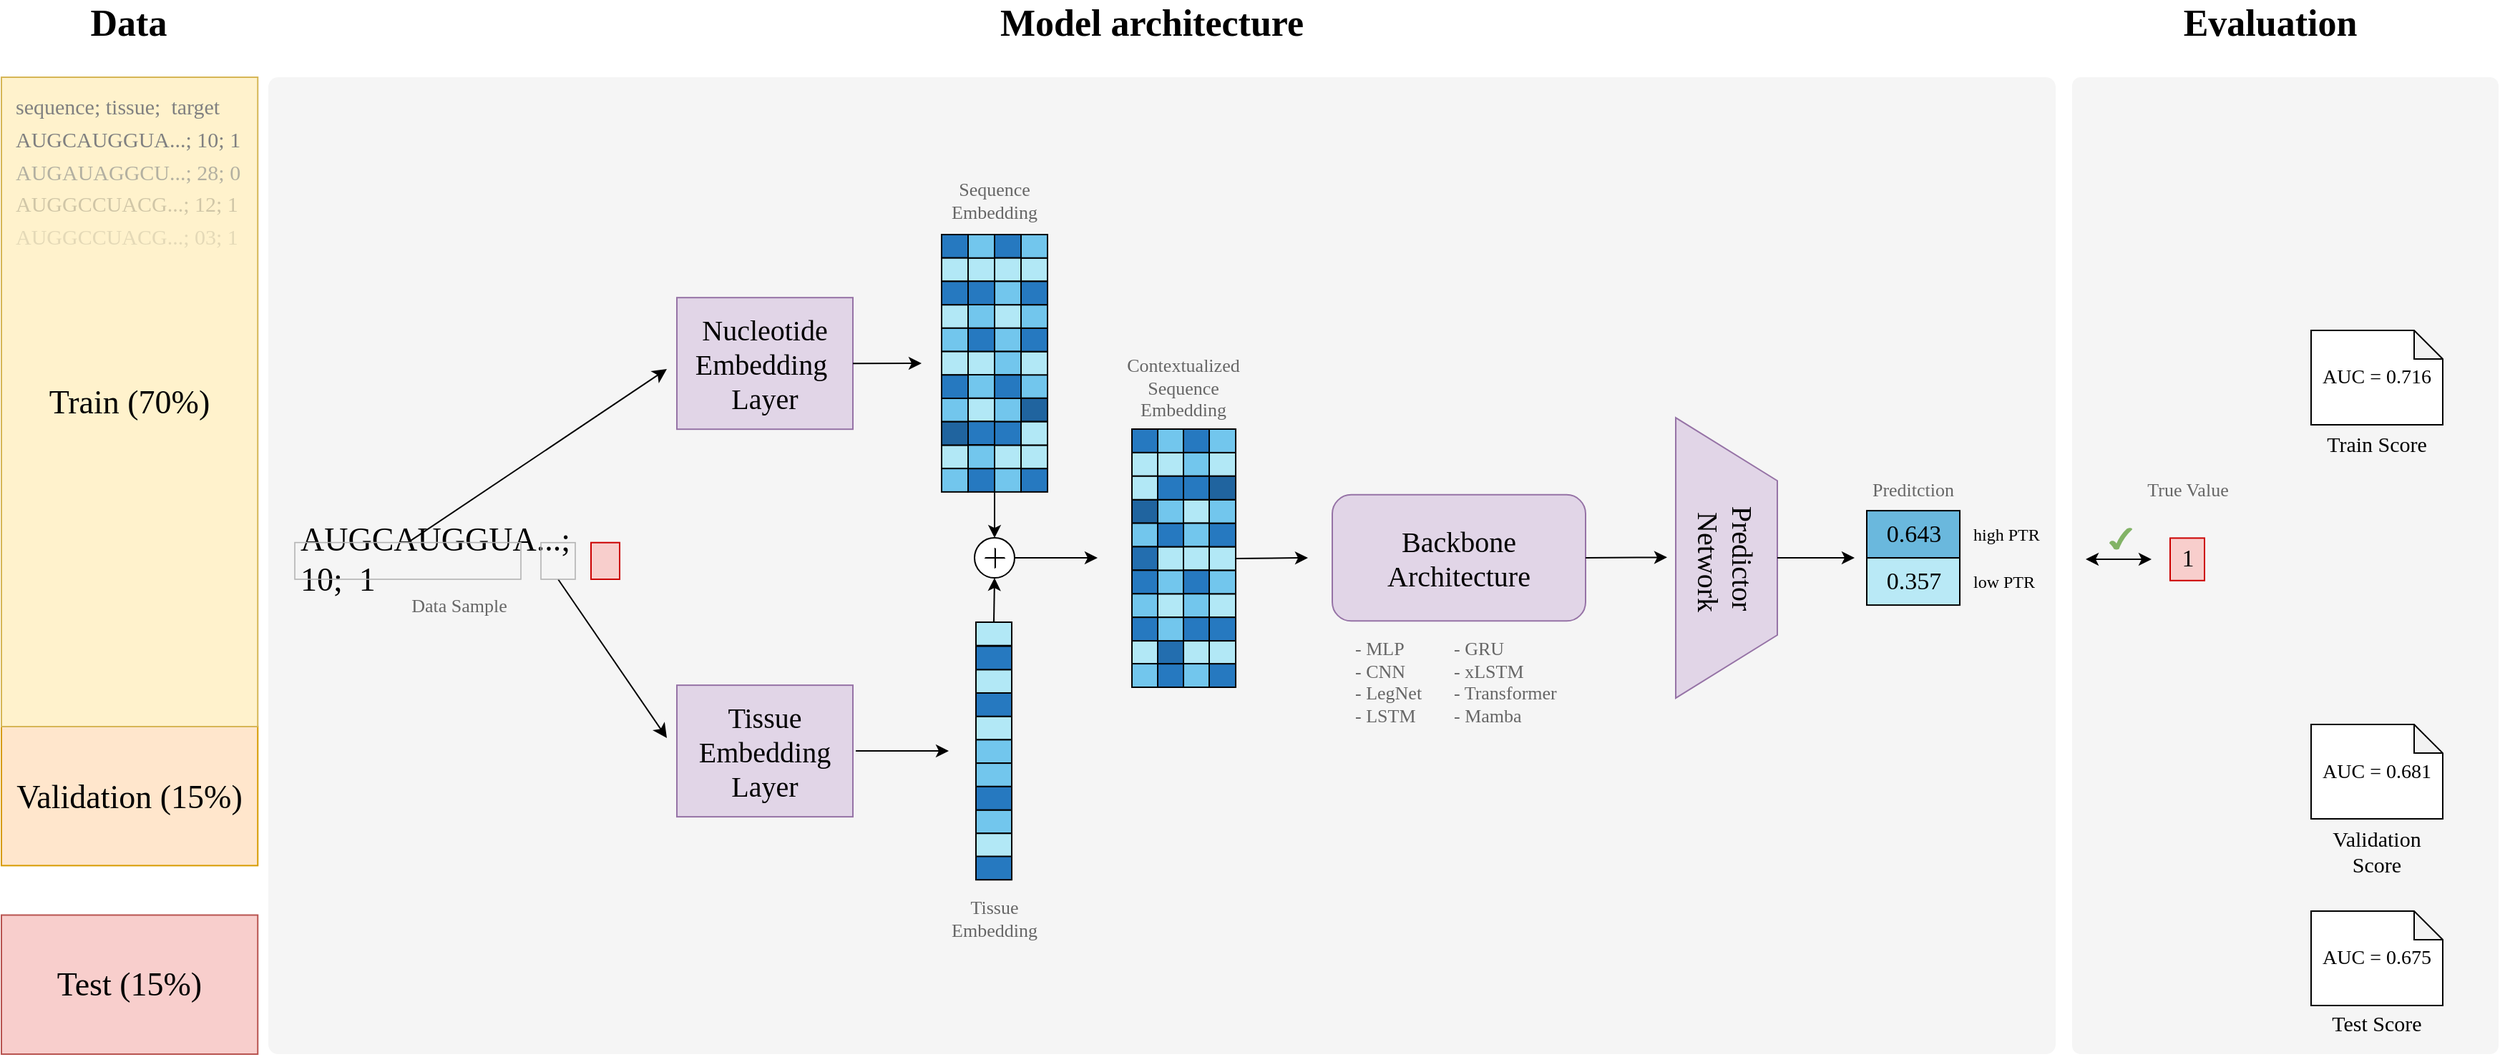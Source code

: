 <mxfile version="26.2.2">
  <diagram name="Page-1" id="jc_JW6g522YRJNJkjJi_">
    <mxGraphModel dx="2068" dy="1361" grid="0" gridSize="10" guides="1" tooltips="1" connect="1" arrows="1" fold="1" page="1" pageScale="1" pageWidth="1772" pageHeight="787" math="1" shadow="0">
      <root>
        <mxCell id="0" />
        <mxCell id="1" parent="0" />
        <mxCell id="cZR6j4-S7HKPwOnLhZg2-168" value="" style="rounded=1;whiteSpace=wrap;html=1;arcSize=2;fillColor=#f5f5f5;fontColor=#333333;strokeColor=none;" vertex="1" parent="1">
          <mxGeometry x="1466" y="91" width="298" height="683" as="geometry" />
        </mxCell>
        <mxCell id="cZR6j4-S7HKPwOnLhZg2-167" value="" style="rounded=1;whiteSpace=wrap;html=1;arcSize=1;fillColor=#f5f5f5;fontColor=#333333;strokeColor=none;" vertex="1" parent="1">
          <mxGeometry x="205.5" y="91" width="1249" height="683" as="geometry" />
        </mxCell>
        <mxCell id="cZR6j4-S7HKPwOnLhZg2-71" value="" style="rounded=0;whiteSpace=wrap;html=1;fillColor=#f8cecc;strokeColor=#CC0000;strokeWidth=1;" vertex="1" parent="1">
          <mxGeometry x="431" y="416.36" width="20" height="25.64" as="geometry" />
        </mxCell>
        <mxCell id="cZR6j4-S7HKPwOnLhZg2-27" value="&lt;font&gt;AUGCAUGGUA...;&amp;nbsp; 10;&amp;nbsp; 1&lt;/font&gt;" style="text;html=1;align=left;verticalAlign=middle;whiteSpace=wrap;rounded=0;fontSize=23;fontColor=#000000;fontFamily=Source Sans Pro;" vertex="1" parent="1">
          <mxGeometry x="226" y="413.06" width="225" height="30" as="geometry" />
        </mxCell>
        <mxCell id="h03nUzt6KyVFCFQYHyld-10" value="Validation (15%)" style="rounded=0;whiteSpace=wrap;html=1;fontSize=23;fillColor=#ffe6cc;strokeColor=#d79b00;fontFamily=Source Sans Pro;" parent="1" vertex="1">
          <mxGeometry x="19" y="544.94" width="179.13" height="97.244" as="geometry" />
        </mxCell>
        <mxCell id="h03nUzt6KyVFCFQYHyld-13" value="&lt;span&gt;Train (70%)&lt;/span&gt;" style="rounded=0;whiteSpace=wrap;html=1;fillColor=#fff2cc;strokeColor=#d6b656;fontFamily=Source Sans Pro;fontSize=23;" parent="1" vertex="1">
          <mxGeometry x="19" y="91" width="179.13" height="454" as="geometry" />
        </mxCell>
        <mxCell id="h03nUzt6KyVFCFQYHyld-14" value="Test (15%)" style="rounded=0;whiteSpace=wrap;html=1;fontSize=23;fillColor=#f8cecc;strokeColor=#b85450;fontFamily=Source Sans Pro;" parent="1" vertex="1">
          <mxGeometry x="19" y="676.758" width="179.13" height="97.244" as="geometry" />
        </mxCell>
        <mxCell id="h03nUzt6KyVFCFQYHyld-15" value="&lt;font&gt;Backbone &lt;br&gt;Architecture&lt;/font&gt;" style="rounded=1;whiteSpace=wrap;html=1;fontFamily=Source Sans Pro;fontSize=20;fillColor=#e1d5e7;strokeColor=#9673a6;fontStyle=0" parent="1" vertex="1">
          <mxGeometry x="949" y="382.92" width="177" height="88.26" as="geometry" />
        </mxCell>
        <mxCell id="h03nUzt6KyVFCFQYHyld-27" value="AUGGCCUACG...; 12; 1" style="text;html=1;align=left;verticalAlign=middle;whiteSpace=wrap;rounded=0;fontFamily=Source Sans Pro;fontSize=15;fontColor=#D0C6A7;" parent="1" vertex="1">
          <mxGeometry x="27.07" y="164" width="163" height="30" as="geometry" />
        </mxCell>
        <mxCell id="h03nUzt6KyVFCFQYHyld-28" value="&lt;font&gt;AUGCAUGGUA...; 10; 1&lt;/font&gt;" style="text;html=1;align=left;verticalAlign=middle;whiteSpace=wrap;rounded=0;fontSize=15;fontColor=#808080;fontFamily=Source Sans Pro;" parent="1" vertex="1">
          <mxGeometry x="27.07" y="119" width="163" height="30" as="geometry" />
        </mxCell>
        <mxCell id="h03nUzt6KyVFCFQYHyld-29" value="&lt;font&gt;&lt;span style=&quot;font-size: 15px;&quot;&gt;AUGAUAGGCU...; 28; 0&lt;/span&gt;&lt;/font&gt;" style="text;html=1;align=left;verticalAlign=middle;whiteSpace=wrap;rounded=0;fontSize=15;fontColor=#B3B0A1;fontFamily=Source Sans Pro;" parent="1" vertex="1">
          <mxGeometry x="27.07" y="142" width="163" height="30" as="geometry" />
        </mxCell>
        <mxCell id="h03nUzt6KyVFCFQYHyld-31" value="Data" style="text;html=1;align=center;verticalAlign=middle;whiteSpace=wrap;rounded=0;fontFamily=Source Sans Pro;fontSize=26;fontStyle=1" parent="1" vertex="1">
          <mxGeometry x="29.35" y="38" width="158.43" height="30" as="geometry" />
        </mxCell>
        <mxCell id="h03nUzt6KyVFCFQYHyld-32" value="&lt;font&gt;- MLP&lt;/font&gt;&lt;div&gt;&lt;font&gt;- CNN&lt;/font&gt;&lt;/div&gt;&lt;div&gt;&lt;font&gt;- LegNet&lt;/font&gt;&lt;/div&gt;&lt;div&gt;&lt;font&gt;- LSTM&lt;/font&gt;&lt;/div&gt;" style="text;html=1;align=left;verticalAlign=top;whiteSpace=wrap;rounded=0;fontSize=13;fontFamily=Source Sans Pro;fontColor=#666666;labelBackgroundColor=none;" parent="1" vertex="1">
          <mxGeometry x="962.5" y="476" width="63" height="69.94" as="geometry" />
        </mxCell>
        <mxCell id="h03nUzt6KyVFCFQYHyld-54" value="&lt;font&gt;Nucleotide Embedding&amp;nbsp;&lt;/font&gt;&lt;div&gt;&lt;font&gt;Layer&lt;/font&gt;&lt;/div&gt;" style="rounded=0;whiteSpace=wrap;html=1;fontFamily=Source Sans Pro;fontSize=20;fillColor=#e1d5e7;strokeColor=#9673a6;" parent="1" vertex="1">
          <mxGeometry x="491" y="245.09" width="123" height="92" as="geometry" />
        </mxCell>
        <mxCell id="h03nUzt6KyVFCFQYHyld-55" value="&lt;font&gt;Tissue Embedding&lt;/font&gt;&lt;div&gt;&lt;font&gt;Layer&lt;/font&gt;&lt;/div&gt;" style="rounded=0;whiteSpace=wrap;html=1;fontFamily=Source Sans Pro;fontSize=20;fillColor=#e1d5e7;strokeColor=#9673a6;" parent="1" vertex="1">
          <mxGeometry x="491" y="516.06" width="123" height="92" as="geometry" />
        </mxCell>
        <mxCell id="h03nUzt6KyVFCFQYHyld-74" value="" style="group" parent="1" vertex="1" connectable="0">
          <mxGeometry x="700" y="471.997" width="25" height="180.117" as="geometry" />
        </mxCell>
        <mxCell id="h03nUzt6KyVFCFQYHyld-20" value="" style="rounded=0;whiteSpace=wrap;html=1;fillColor=#72C6ED;" parent="h03nUzt6KyVFCFQYHyld-74" vertex="1">
          <mxGeometry y="131.294" width="25.0" height="16.357" as="geometry" />
        </mxCell>
        <mxCell id="h03nUzt6KyVFCFQYHyld-21" value="" style="rounded=0;whiteSpace=wrap;html=1;fillColor=#B2E8F6;" parent="h03nUzt6KyVFCFQYHyld-74" vertex="1">
          <mxGeometry y="147.651" width="25.0" height="16.357" as="geometry" />
        </mxCell>
        <mxCell id="h03nUzt6KyVFCFQYHyld-37" value="" style="rounded=0;whiteSpace=wrap;html=1;fillColor=#B2E8F6;" parent="h03nUzt6KyVFCFQYHyld-74" vertex="1">
          <mxGeometry y="65.854" width="25.0" height="16.357" as="geometry" />
        </mxCell>
        <mxCell id="h03nUzt6KyVFCFQYHyld-38" value="" style="rounded=0;whiteSpace=wrap;html=1;fillColor=#72C6ED;" parent="h03nUzt6KyVFCFQYHyld-74" vertex="1">
          <mxGeometry y="82.211" width="25.0" height="16.357" as="geometry" />
        </mxCell>
        <mxCell id="h03nUzt6KyVFCFQYHyld-39" value="" style="rounded=0;whiteSpace=wrap;html=1;fillColor=#B2E8F6;" parent="h03nUzt6KyVFCFQYHyld-74" vertex="1">
          <mxGeometry y="33.139" width="25.0" height="16.357" as="geometry" />
        </mxCell>
        <mxCell id="h03nUzt6KyVFCFQYHyld-40" value="" style="rounded=0;whiteSpace=wrap;html=1;fillColor=#2679C0;" parent="h03nUzt6KyVFCFQYHyld-74" vertex="1">
          <mxGeometry y="49.496" width="25.0" height="16.357" as="geometry" />
        </mxCell>
        <mxCell id="h03nUzt6KyVFCFQYHyld-41" value="" style="rounded=0;whiteSpace=wrap;html=1;fillColor=#72C6ED;" parent="h03nUzt6KyVFCFQYHyld-74" vertex="1">
          <mxGeometry y="98.573" width="25.0" height="16.357" as="geometry" />
        </mxCell>
        <mxCell id="h03nUzt6KyVFCFQYHyld-42" value="" style="rounded=0;whiteSpace=wrap;html=1;fillColor=#2679C0;" parent="h03nUzt6KyVFCFQYHyld-74" vertex="1">
          <mxGeometry y="163.76" width="25.0" height="16.357" as="geometry" />
        </mxCell>
        <mxCell id="h03nUzt6KyVFCFQYHyld-46" value="" style="rounded=0;whiteSpace=wrap;html=1;fillColor=#2679C0;" parent="h03nUzt6KyVFCFQYHyld-74" vertex="1">
          <mxGeometry y="114.933" width="25.0" height="16.357" as="geometry" />
        </mxCell>
        <mxCell id="h03nUzt6KyVFCFQYHyld-47" value="" style="rounded=0;whiteSpace=wrap;html=1;fillColor=#B2E8F6;" parent="h03nUzt6KyVFCFQYHyld-74" vertex="1">
          <mxGeometry width="25.0" height="16.357" as="geometry" />
        </mxCell>
        <mxCell id="h03nUzt6KyVFCFQYHyld-48" value="" style="rounded=0;whiteSpace=wrap;html=1;fillColor=#2679C0;" parent="h03nUzt6KyVFCFQYHyld-74" vertex="1">
          <mxGeometry y="16.777" width="25.0" height="16.357" as="geometry" />
        </mxCell>
        <mxCell id="h03nUzt6KyVFCFQYHyld-76" value="&lt;font&gt;sequence; tissue;&amp;nbsp; target&lt;/font&gt;" style="text;html=1;align=left;verticalAlign=middle;whiteSpace=wrap;rounded=0;fontSize=15;fontColor=#808080;fontFamily=Source Sans Pro;" parent="1" vertex="1">
          <mxGeometry x="27.07" y="96" width="163" height="30" as="geometry" />
        </mxCell>
        <mxCell id="cZR6j4-S7HKPwOnLhZg2-28" value="" style="endArrow=classic;html=1;rounded=0;exitX=0.5;exitY=0;exitDx=0;exitDy=0;endSize=7;" edge="1" parent="1" source="cZR6j4-S7HKPwOnLhZg2-30">
          <mxGeometry width="50" height="50" relative="1" as="geometry">
            <mxPoint x="544" y="344.06" as="sourcePoint" />
            <mxPoint x="484" y="295" as="targetPoint" />
          </mxGeometry>
        </mxCell>
        <mxCell id="cZR6j4-S7HKPwOnLhZg2-29" value="" style="endArrow=classic;html=1;rounded=0;exitX=0.5;exitY=1;exitDx=0;exitDy=0;endSize=7;" edge="1" parent="1" source="cZR6j4-S7HKPwOnLhZg2-31">
          <mxGeometry width="50" height="50" relative="1" as="geometry">
            <mxPoint x="431" y="452.06" as="sourcePoint" />
            <mxPoint x="484" y="553" as="targetPoint" />
          </mxGeometry>
        </mxCell>
        <mxCell id="cZR6j4-S7HKPwOnLhZg2-30" value="" style="rounded=0;whiteSpace=wrap;html=1;fillColor=none;strokeColor=#B3B3B3;strokeWidth=0.8;" vertex="1" parent="1">
          <mxGeometry x="224" y="416.31" width="158" height="25.69" as="geometry" />
        </mxCell>
        <mxCell id="cZR6j4-S7HKPwOnLhZg2-31" value="" style="rounded=0;whiteSpace=wrap;html=1;fillColor=none;strokeColor=#B3B3B3;strokeWidth=0.8;" vertex="1" parent="1">
          <mxGeometry x="396" y="416.36" width="24" height="25.64" as="geometry" />
        </mxCell>
        <mxCell id="cZR6j4-S7HKPwOnLhZg2-32" value="" style="endArrow=classic;html=1;rounded=0;exitX=1;exitY=0.5;exitDx=0;exitDy=0;endSize=6;startSize=6;" edge="1" parent="1" source="h03nUzt6KyVFCFQYHyld-54">
          <mxGeometry width="50" height="50" relative="1" as="geometry">
            <mxPoint x="721" y="439.06" as="sourcePoint" />
            <mxPoint x="662" y="291" as="targetPoint" />
          </mxGeometry>
        </mxCell>
        <mxCell id="cZR6j4-S7HKPwOnLhZg2-35" value="&lt;span&gt;$$+$$&lt;/span&gt;" style="ellipse;whiteSpace=wrap;html=1;aspect=fixed;fontSize=18;" vertex="1" parent="1">
          <mxGeometry x="699" y="413.054" width="28" height="28" as="geometry" />
        </mxCell>
        <mxCell id="cZR6j4-S7HKPwOnLhZg2-36" value="&lt;div style=&quot;forced-color-adjust: none; font-style: normal; font-variant-ligatures: normal; font-variant-caps: normal; font-weight: 400; letter-spacing: normal; orphans: 2; text-align: left; text-indent: 0px; text-transform: none; widows: 2; word-spacing: 0px; -webkit-text-stroke-width: 0px; white-space: normal; text-decoration-thickness: initial; text-decoration-style: initial; text-decoration-color: initial;&quot;&gt;&lt;span style=&quot;forced-color-adjust: none;&quot;&gt;- GRU&lt;/span&gt;&lt;/div&gt;&lt;div style=&quot;forced-color-adjust: none; font-style: normal; font-variant-ligatures: normal; font-variant-caps: normal; font-weight: 400; letter-spacing: normal; orphans: 2; text-align: left; text-indent: 0px; text-transform: none; widows: 2; word-spacing: 0px; -webkit-text-stroke-width: 0px; white-space: normal; text-decoration-thickness: initial; text-decoration-style: initial; text-decoration-color: initial;&quot;&gt;&lt;font style=&quot;forced-color-adjust: none;&quot;&gt;- xLSTM&lt;/font&gt;&lt;/div&gt;&lt;div style=&quot;forced-color-adjust: none; font-style: normal; font-variant-ligatures: normal; font-variant-caps: normal; font-weight: 400; letter-spacing: normal; orphans: 2; text-align: left; text-indent: 0px; text-transform: none; widows: 2; word-spacing: 0px; -webkit-text-stroke-width: 0px; white-space: normal; text-decoration-thickness: initial; text-decoration-style: initial; text-decoration-color: initial;&quot;&gt;&lt;font style=&quot;forced-color-adjust: none;&quot;&gt;- Transformer&lt;/font&gt;&lt;/div&gt;&lt;div style=&quot;forced-color-adjust: none; font-style: normal; font-variant-ligatures: normal; font-variant-caps: normal; font-weight: 400; letter-spacing: normal; orphans: 2; text-align: left; text-indent: 0px; text-transform: none; widows: 2; word-spacing: 0px; -webkit-text-stroke-width: 0px; white-space: normal; text-decoration-thickness: initial; text-decoration-style: initial; text-decoration-color: initial;&quot;&gt;&lt;font style=&quot;forced-color-adjust: none;&quot;&gt;- Mamba&lt;/font&gt;&lt;/div&gt;" style="text;whiteSpace=wrap;html=1;fontSize=13;fontFamily=Source Sans Pro;fontColor=#666666;labelBackgroundColor=none;" vertex="1" parent="1">
          <mxGeometry x="1031.5" y="476" width="81" height="70.94" as="geometry" />
        </mxCell>
        <mxCell id="cZR6j4-S7HKPwOnLhZg2-37" value="" style="endArrow=classic;html=1;rounded=0;exitX=0;exitY=1;exitDx=0;exitDy=0;entryX=0.5;entryY=0;entryDx=0;entryDy=0;" edge="1" parent="1" source="cZR6j4-S7HKPwOnLhZg2-93" target="cZR6j4-S7HKPwOnLhZg2-35">
          <mxGeometry width="50" height="50" relative="1" as="geometry">
            <mxPoint x="755" y="401.06" as="sourcePoint" />
            <mxPoint x="805" y="351.06" as="targetPoint" />
          </mxGeometry>
        </mxCell>
        <mxCell id="cZR6j4-S7HKPwOnLhZg2-38" value="" style="endArrow=classic;html=1;rounded=0;exitX=0.5;exitY=0;exitDx=0;exitDy=0;entryX=0.5;entryY=1;entryDx=0;entryDy=0;" edge="1" parent="1" source="h03nUzt6KyVFCFQYHyld-47" target="cZR6j4-S7HKPwOnLhZg2-35">
          <mxGeometry width="50" height="50" relative="1" as="geometry">
            <mxPoint x="755" y="401.06" as="sourcePoint" />
            <mxPoint x="805" y="351.06" as="targetPoint" />
          </mxGeometry>
        </mxCell>
        <mxCell id="cZR6j4-S7HKPwOnLhZg2-39" value="" style="endArrow=classic;html=1;rounded=0;exitX=1;exitY=0.5;exitDx=0;exitDy=0;" edge="1" parent="1" source="cZR6j4-S7HKPwOnLhZg2-35">
          <mxGeometry width="50" height="50" relative="1" as="geometry">
            <mxPoint x="760" y="401.06" as="sourcePoint" />
            <mxPoint x="785" y="427" as="targetPoint" />
          </mxGeometry>
        </mxCell>
        <mxCell id="cZR6j4-S7HKPwOnLhZg2-40" value="Predictor&lt;br&gt;&amp;nbsp;Network" style="shape=trapezoid;perimeter=trapezoidPerimeter;whiteSpace=wrap;html=1;fixedSize=1;rotation=90;size=44.06;direction=east;flipH=1;flipV=0;horizontal=1;fontFamily=Source Sans Pro;fontSize=20;fillColor=#e1d5e7;strokeColor=#9673a6;" vertex="1" parent="1">
          <mxGeometry x="1126.5" y="391.57" width="196" height="70.98" as="geometry" />
        </mxCell>
        <mxCell id="cZR6j4-S7HKPwOnLhZg2-41" value="" style="endArrow=classic;html=1;rounded=0;exitX=0;exitY=0.5;exitDx=0;exitDy=0;" edge="1" parent="1" source="cZR6j4-S7HKPwOnLhZg2-123">
          <mxGeometry width="50" height="50" relative="1" as="geometry">
            <mxPoint x="872" y="427" as="sourcePoint" />
            <mxPoint x="932" y="427" as="targetPoint" />
          </mxGeometry>
        </mxCell>
        <mxCell id="cZR6j4-S7HKPwOnLhZg2-42" value="" style="endArrow=classic;html=1;rounded=0;exitX=1;exitY=0.5;exitDx=0;exitDy=0;" edge="1" parent="1" source="h03nUzt6KyVFCFQYHyld-15">
          <mxGeometry width="50" height="50" relative="1" as="geometry">
            <mxPoint x="1118" y="426.65" as="sourcePoint" />
            <mxPoint x="1183" y="426.65" as="targetPoint" />
          </mxGeometry>
        </mxCell>
        <mxCell id="cZR6j4-S7HKPwOnLhZg2-48" value="AUGGCCUACG...; 03; 1" style="text;html=1;align=left;verticalAlign=middle;whiteSpace=wrap;rounded=0;fontFamily=Source Sans Pro;fontSize=15;fontColor=#E4D9B7;" vertex="1" parent="1">
          <mxGeometry x="27.07" y="187" width="163" height="30" as="geometry" />
        </mxCell>
        <mxCell id="cZR6j4-S7HKPwOnLhZg2-49" value="Model architecture" style="text;html=1;align=center;verticalAlign=middle;whiteSpace=wrap;rounded=0;fontFamily=Source Sans Pro;fontSize=26;fontStyle=1" vertex="1" parent="1">
          <mxGeometry x="704" y="38" width="238" height="30" as="geometry" />
        </mxCell>
        <mxCell id="cZR6j4-S7HKPwOnLhZg2-51" value="" style="endArrow=classic;html=1;rounded=0;exitX=0.5;exitY=0;exitDx=0;exitDy=0;" edge="1" parent="1" source="cZR6j4-S7HKPwOnLhZg2-40">
          <mxGeometry width="50" height="50" relative="1" as="geometry">
            <mxPoint x="793" y="429" as="sourcePoint" />
            <mxPoint x="1314" y="427" as="targetPoint" />
          </mxGeometry>
        </mxCell>
        <mxCell id="cZR6j4-S7HKPwOnLhZg2-52" value="0.643" style="rounded=0;whiteSpace=wrap;html=1;fontSize=17;fillColor=#6AB8DD;fontFamily=Source Sans Pro;" vertex="1" parent="1">
          <mxGeometry x="1322.5" y="394.05" width="65" height="33" as="geometry" />
        </mxCell>
        <mxCell id="cZR6j4-S7HKPwOnLhZg2-53" value="0.357" style="rounded=0;whiteSpace=wrap;html=1;fontSize=17;fillColor=#B9E9F6;fontFamily=Source Sans Pro;" vertex="1" parent="1">
          <mxGeometry x="1322.5" y="427.05" width="65" height="33" as="geometry" />
        </mxCell>
        <mxCell id="cZR6j4-S7HKPwOnLhZg2-55" value="low PTR" style="text;html=1;align=left;verticalAlign=middle;whiteSpace=wrap;rounded=0;fontFamily=Source Sans Pro;" vertex="1" parent="1">
          <mxGeometry x="1394.5" y="433.23" width="60" height="21.93" as="geometry" />
        </mxCell>
        <mxCell id="cZR6j4-S7HKPwOnLhZg2-56" value="high PTR" style="text;html=1;align=left;verticalAlign=middle;whiteSpace=wrap;rounded=0;fontFamily=Source Sans Pro;" vertex="1" parent="1">
          <mxGeometry x="1394.5" y="398.96" width="60" height="24.45" as="geometry" />
        </mxCell>
        <mxCell id="cZR6j4-S7HKPwOnLhZg2-57" value="Evaluation" style="text;html=1;align=center;verticalAlign=middle;whiteSpace=wrap;rounded=0;fontFamily=Source Sans Pro;fontSize=26;fontStyle=1" vertex="1" parent="1">
          <mxGeometry x="1522" y="38" width="165" height="30" as="geometry" />
        </mxCell>
        <mxCell id="cZR6j4-S7HKPwOnLhZg2-60" value="" style="group;fontFamily=Source Sans Pro;" vertex="1" connectable="0" parent="1">
          <mxGeometry x="1633" y="268" width="92" height="100" as="geometry" />
        </mxCell>
        <mxCell id="cZR6j4-S7HKPwOnLhZg2-45" value="AUC = 0.716" style="shape=note;whiteSpace=wrap;html=1;backgroundOutline=1;darkOpacity=0.05;fontFamily=Source Sans Pro;fontSize=14;size=20;" vertex="1" parent="cZR6j4-S7HKPwOnLhZg2-60">
          <mxGeometry width="92" height="66" as="geometry" />
        </mxCell>
        <mxCell id="cZR6j4-S7HKPwOnLhZg2-58" value="&lt;font style=&quot;font-size: 15px;&quot;&gt;Train Score&lt;/font&gt;" style="text;html=1;align=center;verticalAlign=middle;whiteSpace=wrap;rounded=0;fontFamily=Source Sans Pro;" vertex="1" parent="cZR6j4-S7HKPwOnLhZg2-60">
          <mxGeometry x="4" y="64" width="84" height="30" as="geometry" />
        </mxCell>
        <mxCell id="cZR6j4-S7HKPwOnLhZg2-62" value="" style="group" vertex="1" connectable="0" parent="1">
          <mxGeometry x="1633" y="543.562" width="92" height="100" as="geometry" />
        </mxCell>
        <mxCell id="cZR6j4-S7HKPwOnLhZg2-63" value="AUC = 0.681" style="shape=note;whiteSpace=wrap;html=1;backgroundOutline=1;darkOpacity=0.05;fontFamily=Source Sans Pro;fontSize=14;size=20;" vertex="1" parent="cZR6j4-S7HKPwOnLhZg2-62">
          <mxGeometry width="92" height="66" as="geometry" />
        </mxCell>
        <mxCell id="cZR6j4-S7HKPwOnLhZg2-64" value="&lt;font style=&quot;font-size: 15px;&quot;&gt;Validation Score&lt;/font&gt;" style="text;html=1;align=center;verticalAlign=middle;whiteSpace=wrap;rounded=0;fontFamily=Source Sans Pro;" vertex="1" parent="cZR6j4-S7HKPwOnLhZg2-62">
          <mxGeometry x="4" y="73" width="84" height="30" as="geometry" />
        </mxCell>
        <mxCell id="cZR6j4-S7HKPwOnLhZg2-65" value="" style="group" vertex="1" connectable="0" parent="1">
          <mxGeometry x="1633" y="674.002" width="92" height="100" as="geometry" />
        </mxCell>
        <mxCell id="cZR6j4-S7HKPwOnLhZg2-66" value="AUC = 0.675" style="shape=note;whiteSpace=wrap;html=1;backgroundOutline=1;darkOpacity=0.05;fontFamily=Source Sans Pro;fontSize=14;size=20;" vertex="1" parent="cZR6j4-S7HKPwOnLhZg2-65">
          <mxGeometry width="92" height="66" as="geometry" />
        </mxCell>
        <mxCell id="cZR6j4-S7HKPwOnLhZg2-67" value="&lt;font style=&quot;font-size: 15px;&quot;&gt;Test Score&lt;/font&gt;" style="text;html=1;align=center;verticalAlign=middle;whiteSpace=wrap;rounded=0;fontFamily=Source Sans Pro;" vertex="1" parent="cZR6j4-S7HKPwOnLhZg2-65">
          <mxGeometry x="4" y="63" width="84" height="30" as="geometry" />
        </mxCell>
        <mxCell id="cZR6j4-S7HKPwOnLhZg2-68" value="" style="endArrow=classic;startArrow=classic;html=1;rounded=0;" edge="1" parent="1">
          <mxGeometry width="50" height="50" relative="1" as="geometry">
            <mxPoint x="1475.5" y="428" as="sourcePoint" />
            <mxPoint x="1521.5" y="428" as="targetPoint" />
          </mxGeometry>
        </mxCell>
        <mxCell id="cZR6j4-S7HKPwOnLhZg2-69" value="&lt;font&gt;Preditction&lt;/font&gt;" style="text;html=1;align=center;verticalAlign=middle;whiteSpace=wrap;rounded=0;fontFamily=Source Sans Pro;fontSize=13;fontColor=#666666;" vertex="1" parent="1">
          <mxGeometry x="1308" y="367" width="94" height="24.45" as="geometry" />
        </mxCell>
        <mxCell id="cZR6j4-S7HKPwOnLhZg2-72" value="1" style="rounded=0;whiteSpace=wrap;html=1;fillColor=#f8cecc;strokeColor=#CC0000;strokeWidth=1;fontFamily=Source Sans Pro;fontSize=17;" vertex="1" parent="1">
          <mxGeometry x="1534.5" y="413.21" width="24" height="29.69" as="geometry" />
        </mxCell>
        <mxCell id="cZR6j4-S7HKPwOnLhZg2-73" value="&lt;font&gt;True Value&lt;/font&gt;" style="text;html=1;align=center;verticalAlign=middle;whiteSpace=wrap;rounded=0;fontFamily=Source Sans Pro;fontSize=13;fontColor=#666666;" vertex="1" parent="1">
          <mxGeometry x="1499.5" y="367" width="94" height="24.45" as="geometry" />
        </mxCell>
        <mxCell id="cZR6j4-S7HKPwOnLhZg2-75" value="&lt;font&gt;Data Sample&lt;/font&gt;" style="text;html=1;align=center;verticalAlign=middle;whiteSpace=wrap;rounded=0;fontFamily=Source Sans Pro;fontSize=13;fontColor=#666666;" vertex="1" parent="1">
          <mxGeometry x="291.5" y="447.55" width="94" height="24.45" as="geometry" />
        </mxCell>
        <mxCell id="cZR6j4-S7HKPwOnLhZg2-77" value="Tissue Embedding" style="text;html=1;align=center;verticalAlign=middle;whiteSpace=wrap;rounded=0;fontFamily=Source Sans Pro;fontSize=13;fontColor=#666666;" vertex="1" parent="1">
          <mxGeometry x="666" y="661" width="94" height="35" as="geometry" />
        </mxCell>
        <mxCell id="cZR6j4-S7HKPwOnLhZg2-78" value="Sequence Embedding" style="text;html=1;align=center;verticalAlign=middle;whiteSpace=wrap;rounded=0;fontFamily=Source Sans Pro;fontSize=13;fontColor=#666666;" vertex="1" parent="1">
          <mxGeometry x="665.5" y="159" width="94" height="35" as="geometry" />
        </mxCell>
        <mxCell id="cZR6j4-S7HKPwOnLhZg2-115" value="" style="endArrow=classic;html=1;rounded=0;exitX=1;exitY=0.5;exitDx=0;exitDy=0;endSize=6;startSize=6;" edge="1" parent="1">
          <mxGeometry width="50" height="50" relative="1" as="geometry">
            <mxPoint x="616" y="561.99" as="sourcePoint" />
            <mxPoint x="681" y="562" as="targetPoint" />
          </mxGeometry>
        </mxCell>
        <mxCell id="cZR6j4-S7HKPwOnLhZg2-116" value="" style="group" vertex="1" connectable="0" parent="1">
          <mxGeometry x="676" y="201" width="74" height="179.93" as="geometry" />
        </mxCell>
        <mxCell id="h03nUzt6KyVFCFQYHyld-75" value="" style="group" parent="cZR6j4-S7HKPwOnLhZg2-116" vertex="1" connectable="0">
          <mxGeometry y="5.684e-14" width="18.5" height="179.93" as="geometry" />
        </mxCell>
        <mxCell id="h03nUzt6KyVFCFQYHyld-57" value="" style="rounded=0;whiteSpace=wrap;html=1;fillColor=#B2E8F6;" parent="h03nUzt6KyVFCFQYHyld-75" vertex="1">
          <mxGeometry y="147.215" width="18.5" height="16.357" as="geometry" />
        </mxCell>
        <mxCell id="h03nUzt6KyVFCFQYHyld-58" value="" style="rounded=0;whiteSpace=wrap;html=1;fillColor=#72C6ED;" parent="h03nUzt6KyVFCFQYHyld-75" vertex="1">
          <mxGeometry y="163.573" width="18.5" height="16.357" as="geometry" />
        </mxCell>
        <mxCell id="h03nUzt6KyVFCFQYHyld-60" value="" style="rounded=0;whiteSpace=wrap;html=1;fillColor=#B2E8F6;" parent="h03nUzt6KyVFCFQYHyld-75" vertex="1">
          <mxGeometry y="49.072" width="18.5" height="16.357" as="geometry" />
        </mxCell>
        <mxCell id="h03nUzt6KyVFCFQYHyld-61" value="" style="rounded=0;whiteSpace=wrap;html=1;fillColor=#72C6ED;" parent="h03nUzt6KyVFCFQYHyld-75" vertex="1">
          <mxGeometry y="65.429" width="18.5" height="16.357" as="geometry" />
        </mxCell>
        <mxCell id="h03nUzt6KyVFCFQYHyld-62" value="" style="rounded=0;whiteSpace=wrap;html=1;fillColor=#B2E8F6;" parent="h03nUzt6KyVFCFQYHyld-75" vertex="1">
          <mxGeometry y="81.786" width="18.5" height="16.357" as="geometry" />
        </mxCell>
        <mxCell id="h03nUzt6KyVFCFQYHyld-63" value="" style="rounded=0;whiteSpace=wrap;html=1;fillColor=#2679C0;" parent="h03nUzt6KyVFCFQYHyld-75" vertex="1">
          <mxGeometry y="98.144" width="18.5" height="16.357" as="geometry" />
        </mxCell>
        <mxCell id="h03nUzt6KyVFCFQYHyld-64" value="" style="rounded=0;whiteSpace=wrap;html=1;fillColor=#72C6ED;movable=1;resizable=1;rotatable=1;deletable=1;editable=1;locked=0;connectable=1;" parent="h03nUzt6KyVFCFQYHyld-75" vertex="1">
          <mxGeometry y="114.501" width="18.5" height="16.357" as="geometry" />
        </mxCell>
        <mxCell id="h03nUzt6KyVFCFQYHyld-65" value="" style="rounded=0;whiteSpace=wrap;html=1;fillColor=#20649F;movable=1;resizable=1;rotatable=1;deletable=1;editable=1;locked=0;connectable=1;" parent="h03nUzt6KyVFCFQYHyld-75" vertex="1">
          <mxGeometry y="130.858" width="18.5" height="16.357" as="geometry" />
        </mxCell>
        <mxCell id="h03nUzt6KyVFCFQYHyld-66" value="" style="rounded=0;whiteSpace=wrap;html=1;fillColor=#2679C0;" parent="h03nUzt6KyVFCFQYHyld-75" vertex="1">
          <mxGeometry width="18.5" height="16.357" as="geometry" />
        </mxCell>
        <mxCell id="h03nUzt6KyVFCFQYHyld-67" value="" style="rounded=0;whiteSpace=wrap;html=1;fillColor=#B2E8F6;" parent="h03nUzt6KyVFCFQYHyld-75" vertex="1">
          <mxGeometry y="16.357" width="18.5" height="16.357" as="geometry" />
        </mxCell>
        <mxCell id="h03nUzt6KyVFCFQYHyld-68" value="" style="rounded=0;whiteSpace=wrap;html=1;fillColor=#2679C0;" parent="h03nUzt6KyVFCFQYHyld-75" vertex="1">
          <mxGeometry y="32.715" width="18.5" height="16.357" as="geometry" />
        </mxCell>
        <mxCell id="cZR6j4-S7HKPwOnLhZg2-79" value="" style="group;direction=east;rotation=-180;" vertex="1" connectable="0" parent="cZR6j4-S7HKPwOnLhZg2-116">
          <mxGeometry x="18.5" y="5.684e-14" width="18.5" height="179.93" as="geometry" />
        </mxCell>
        <mxCell id="cZR6j4-S7HKPwOnLhZg2-80" value="" style="rounded=0;whiteSpace=wrap;html=1;fillColor=#B2E8F6;rotation=-180;" vertex="1" parent="cZR6j4-S7HKPwOnLhZg2-79">
          <mxGeometry y="16.36" width="18.5" height="16.357" as="geometry" />
        </mxCell>
        <mxCell id="cZR6j4-S7HKPwOnLhZg2-81" value="" style="rounded=0;whiteSpace=wrap;html=1;fillColor=#72C6ED;rotation=-180;" vertex="1" parent="cZR6j4-S7HKPwOnLhZg2-79">
          <mxGeometry width="18.5" height="16.357" as="geometry" />
        </mxCell>
        <mxCell id="cZR6j4-S7HKPwOnLhZg2-82" value="" style="rounded=0;whiteSpace=wrap;html=1;fillColor=#B2E8F6;rotation=-180;" vertex="1" parent="cZR6j4-S7HKPwOnLhZg2-79">
          <mxGeometry y="114.361" width="18.5" height="16.357" as="geometry" />
        </mxCell>
        <mxCell id="cZR6j4-S7HKPwOnLhZg2-83" value="" style="rounded=0;whiteSpace=wrap;html=1;fillColor=#72C6ED;rotation=-180;" vertex="1" parent="cZR6j4-S7HKPwOnLhZg2-79">
          <mxGeometry y="98.001" width="18.5" height="16.357" as="geometry" />
        </mxCell>
        <mxCell id="cZR6j4-S7HKPwOnLhZg2-84" value="" style="rounded=0;whiteSpace=wrap;html=1;fillColor=#B2E8F6;rotation=-180;" vertex="1" parent="cZR6j4-S7HKPwOnLhZg2-79">
          <mxGeometry y="81.641" width="18.5" height="16.357" as="geometry" />
        </mxCell>
        <mxCell id="cZR6j4-S7HKPwOnLhZg2-85" value="" style="rounded=0;whiteSpace=wrap;html=1;fillColor=#2679C0;rotation=-180;" vertex="1" parent="cZR6j4-S7HKPwOnLhZg2-79">
          <mxGeometry y="65.361" width="18.5" height="16.357" as="geometry" />
        </mxCell>
        <mxCell id="cZR6j4-S7HKPwOnLhZg2-86" value="" style="rounded=0;whiteSpace=wrap;html=1;fillColor=#72C6ED;movable=1;resizable=1;rotatable=1;deletable=1;editable=1;locked=0;connectable=1;rotation=-180;" vertex="1" parent="cZR6j4-S7HKPwOnLhZg2-79">
          <mxGeometry y="49.0" width="18.5" height="16.357" as="geometry" />
        </mxCell>
        <mxCell id="cZR6j4-S7HKPwOnLhZg2-87" value="" style="rounded=0;whiteSpace=wrap;html=1;fillColor=#2679C0;movable=1;resizable=1;rotatable=1;deletable=1;editable=1;locked=0;connectable=1;rotation=-180;" vertex="1" parent="cZR6j4-S7HKPwOnLhZg2-79">
          <mxGeometry y="32.64" width="18.5" height="16.357" as="geometry" />
        </mxCell>
        <mxCell id="cZR6j4-S7HKPwOnLhZg2-88" value="" style="rounded=0;whiteSpace=wrap;html=1;fillColor=#2679C0;rotation=-180;" vertex="1" parent="cZR6j4-S7HKPwOnLhZg2-79">
          <mxGeometry y="163.571" width="18.5" height="16.357" as="geometry" />
        </mxCell>
        <mxCell id="cZR6j4-S7HKPwOnLhZg2-89" value="" style="rounded=0;whiteSpace=wrap;html=1;fillColor=#72C6ED;rotation=-180;" vertex="1" parent="cZR6j4-S7HKPwOnLhZg2-79">
          <mxGeometry y="147.211" width="18.5" height="16.357" as="geometry" />
        </mxCell>
        <mxCell id="cZR6j4-S7HKPwOnLhZg2-90" value="" style="rounded=0;whiteSpace=wrap;html=1;fillColor=#2679C0;rotation=-180;" vertex="1" parent="cZR6j4-S7HKPwOnLhZg2-79">
          <mxGeometry y="130.641" width="18.5" height="16.357" as="geometry" />
        </mxCell>
        <mxCell id="cZR6j4-S7HKPwOnLhZg2-91" value="" style="group" vertex="1" connectable="0" parent="cZR6j4-S7HKPwOnLhZg2-116">
          <mxGeometry x="37" y="5.684e-14" width="18.5" height="179.93" as="geometry" />
        </mxCell>
        <mxCell id="cZR6j4-S7HKPwOnLhZg2-92" value="" style="rounded=0;whiteSpace=wrap;html=1;fillColor=#B2E8F6;" vertex="1" parent="cZR6j4-S7HKPwOnLhZg2-91">
          <mxGeometry y="147.215" width="18.5" height="16.357" as="geometry" />
        </mxCell>
        <mxCell id="cZR6j4-S7HKPwOnLhZg2-93" value="" style="rounded=0;whiteSpace=wrap;html=1;fillColor=#72C6ED;" vertex="1" parent="cZR6j4-S7HKPwOnLhZg2-91">
          <mxGeometry y="163.573" width="18.5" height="16.357" as="geometry" />
        </mxCell>
        <mxCell id="cZR6j4-S7HKPwOnLhZg2-94" value="" style="rounded=0;whiteSpace=wrap;html=1;fillColor=#B2E8F6;" vertex="1" parent="cZR6j4-S7HKPwOnLhZg2-91">
          <mxGeometry y="49.072" width="18.5" height="16.357" as="geometry" />
        </mxCell>
        <mxCell id="cZR6j4-S7HKPwOnLhZg2-95" value="" style="rounded=0;whiteSpace=wrap;html=1;fillColor=#72C6ED;" vertex="1" parent="cZR6j4-S7HKPwOnLhZg2-91">
          <mxGeometry y="65.429" width="18.5" height="16.357" as="geometry" />
        </mxCell>
        <mxCell id="cZR6j4-S7HKPwOnLhZg2-96" value="" style="rounded=0;whiteSpace=wrap;html=1;fillColor=#72C6ED;" vertex="1" parent="cZR6j4-S7HKPwOnLhZg2-91">
          <mxGeometry y="81.786" width="18.5" height="16.357" as="geometry" />
        </mxCell>
        <mxCell id="cZR6j4-S7HKPwOnLhZg2-97" value="" style="rounded=0;whiteSpace=wrap;html=1;fillColor=#2679C0;" vertex="1" parent="cZR6j4-S7HKPwOnLhZg2-91">
          <mxGeometry y="98.144" width="18.5" height="16.357" as="geometry" />
        </mxCell>
        <mxCell id="cZR6j4-S7HKPwOnLhZg2-98" value="" style="rounded=0;whiteSpace=wrap;html=1;fillColor=#72C6ED;movable=1;resizable=1;rotatable=1;deletable=1;editable=1;locked=0;connectable=1;" vertex="1" parent="cZR6j4-S7HKPwOnLhZg2-91">
          <mxGeometry y="114.501" width="18.5" height="16.357" as="geometry" />
        </mxCell>
        <mxCell id="cZR6j4-S7HKPwOnLhZg2-99" value="" style="rounded=0;whiteSpace=wrap;html=1;fillColor=#2679C0;movable=1;resizable=1;rotatable=1;deletable=1;editable=1;locked=0;connectable=1;" vertex="1" parent="cZR6j4-S7HKPwOnLhZg2-91">
          <mxGeometry y="130.858" width="18.5" height="16.357" as="geometry" />
        </mxCell>
        <mxCell id="cZR6j4-S7HKPwOnLhZg2-100" value="" style="rounded=0;whiteSpace=wrap;html=1;fillColor=#2679C0;" vertex="1" parent="cZR6j4-S7HKPwOnLhZg2-91">
          <mxGeometry width="18.5" height="16.357" as="geometry" />
        </mxCell>
        <mxCell id="cZR6j4-S7HKPwOnLhZg2-101" value="" style="rounded=0;whiteSpace=wrap;html=1;fillColor=#B2E8F6;" vertex="1" parent="cZR6j4-S7HKPwOnLhZg2-91">
          <mxGeometry y="16.357" width="18.5" height="16.357" as="geometry" />
        </mxCell>
        <mxCell id="cZR6j4-S7HKPwOnLhZg2-102" value="" style="rounded=0;whiteSpace=wrap;html=1;fillColor=#72C6ED;" vertex="1" parent="cZR6j4-S7HKPwOnLhZg2-91">
          <mxGeometry y="32.715" width="18.5" height="16.357" as="geometry" />
        </mxCell>
        <mxCell id="cZR6j4-S7HKPwOnLhZg2-103" value="" style="group;direction=east;rotation=-180;" vertex="1" connectable="0" parent="cZR6j4-S7HKPwOnLhZg2-116">
          <mxGeometry x="55.5" y="5.684e-14" width="18.5" height="179.93" as="geometry" />
        </mxCell>
        <mxCell id="cZR6j4-S7HKPwOnLhZg2-104" value="" style="rounded=0;whiteSpace=wrap;html=1;fillColor=#B2E8F6;rotation=-180;" vertex="1" parent="cZR6j4-S7HKPwOnLhZg2-103">
          <mxGeometry y="16.35" width="18.5" height="16.357" as="geometry" />
        </mxCell>
        <mxCell id="cZR6j4-S7HKPwOnLhZg2-105" value="" style="rounded=0;whiteSpace=wrap;html=1;fillColor=#72C6ED;rotation=-180;" vertex="1" parent="cZR6j4-S7HKPwOnLhZg2-103">
          <mxGeometry width="18.5" height="16.357" as="geometry" />
        </mxCell>
        <mxCell id="cZR6j4-S7HKPwOnLhZg2-106" value="" style="rounded=0;whiteSpace=wrap;html=1;fillColor=#20649F;rotation=-180;" vertex="1" parent="cZR6j4-S7HKPwOnLhZg2-103">
          <mxGeometry y="114.361" width="18.5" height="16.357" as="geometry" />
        </mxCell>
        <mxCell id="cZR6j4-S7HKPwOnLhZg2-107" value="" style="rounded=0;whiteSpace=wrap;html=1;fillColor=#72C6ED;rotation=-180;" vertex="1" parent="cZR6j4-S7HKPwOnLhZg2-103">
          <mxGeometry y="98.001" width="18.5" height="16.357" as="geometry" />
        </mxCell>
        <mxCell id="cZR6j4-S7HKPwOnLhZg2-108" value="" style="rounded=0;whiteSpace=wrap;html=1;fillColor=#B2E8F6;rotation=-180;" vertex="1" parent="cZR6j4-S7HKPwOnLhZg2-103">
          <mxGeometry y="81.791" width="18.5" height="16.357" as="geometry" />
        </mxCell>
        <mxCell id="cZR6j4-S7HKPwOnLhZg2-109" value="" style="rounded=0;whiteSpace=wrap;html=1;fillColor=#2679C0;rotation=-180;" vertex="1" parent="cZR6j4-S7HKPwOnLhZg2-103">
          <mxGeometry y="65.431" width="18.5" height="16.357" as="geometry" />
        </mxCell>
        <mxCell id="cZR6j4-S7HKPwOnLhZg2-110" value="" style="rounded=0;whiteSpace=wrap;html=1;fillColor=#72C6ED;movable=1;resizable=1;rotatable=1;deletable=1;editable=1;locked=0;connectable=1;rotation=-180;" vertex="1" parent="cZR6j4-S7HKPwOnLhZg2-103">
          <mxGeometry y="49.07" width="18.5" height="16.357" as="geometry" />
        </mxCell>
        <mxCell id="cZR6j4-S7HKPwOnLhZg2-111" value="" style="rounded=0;whiteSpace=wrap;html=1;fillColor=#2679C0;movable=1;resizable=1;rotatable=1;deletable=1;editable=1;locked=0;connectable=1;rotation=-180;" vertex="1" parent="cZR6j4-S7HKPwOnLhZg2-103">
          <mxGeometry y="32.71" width="18.5" height="16.357" as="geometry" />
        </mxCell>
        <mxCell id="cZR6j4-S7HKPwOnLhZg2-112" value="" style="rounded=0;whiteSpace=wrap;html=1;fillColor=#2679C0;rotation=-180;" vertex="1" parent="cZR6j4-S7HKPwOnLhZg2-103">
          <mxGeometry y="163.571" width="18.5" height="16.357" as="geometry" />
        </mxCell>
        <mxCell id="cZR6j4-S7HKPwOnLhZg2-113" value="" style="rounded=0;whiteSpace=wrap;html=1;fillColor=#B2E8F6;rotation=-180;" vertex="1" parent="cZR6j4-S7HKPwOnLhZg2-103">
          <mxGeometry y="147.211" width="18.5" height="16.357" as="geometry" />
        </mxCell>
        <mxCell id="cZR6j4-S7HKPwOnLhZg2-114" value="" style="rounded=0;whiteSpace=wrap;html=1;fillColor=#B2E8F6;rotation=-180;" vertex="1" parent="cZR6j4-S7HKPwOnLhZg2-103">
          <mxGeometry y="130.851" width="18.5" height="16.357" as="geometry" />
        </mxCell>
        <mxCell id="cZR6j4-S7HKPwOnLhZg2-166" value="Contextualized Sequence Embedding" style="text;html=1;align=center;verticalAlign=middle;whiteSpace=wrap;rounded=0;fontFamily=Source Sans Pro;fontSize=13;fontColor=#666666;" vertex="1" parent="1">
          <mxGeometry x="798" y="290" width="94" height="35" as="geometry" />
        </mxCell>
        <mxCell id="cZR6j4-S7HKPwOnLhZg2-170" value="" style="verticalLabelPosition=bottom;verticalAlign=top;html=1;shape=mxgraph.basic.tick;fillColor=#82B366;strokeColor=none;" vertex="1" parent="1">
          <mxGeometry x="1492" y="406" width="16" height="15.36" as="geometry" />
        </mxCell>
        <mxCell id="cZR6j4-S7HKPwOnLhZg2-171" value="" style="group" vertex="1" connectable="0" parent="1">
          <mxGeometry x="809" y="336.995" width="72.5" height="180.5" as="geometry" />
        </mxCell>
        <mxCell id="cZR6j4-S7HKPwOnLhZg2-155" value="" style="rounded=0;whiteSpace=wrap;html=1;fillColor=#B2E8F6;rotation=-360;" vertex="1" parent="cZR6j4-S7HKPwOnLhZg2-171">
          <mxGeometry y="147.605" width="18.5" height="16.45" as="geometry" />
        </mxCell>
        <mxCell id="cZR6j4-S7HKPwOnLhZg2-156" value="" style="rounded=0;whiteSpace=wrap;html=1;fillColor=#72C6ED;rotation=-360;" vertex="1" parent="cZR6j4-S7HKPwOnLhZg2-171">
          <mxGeometry y="164.045" width="18.5" height="16.45" as="geometry" />
        </mxCell>
        <mxCell id="cZR6j4-S7HKPwOnLhZg2-157" value="" style="rounded=0;whiteSpace=wrap;html=1;fillColor=#20649F;rotation=-360;" vertex="1" parent="cZR6j4-S7HKPwOnLhZg2-171">
          <mxGeometry y="49.355" width="18.5" height="16.45" as="geometry" />
        </mxCell>
        <mxCell id="cZR6j4-S7HKPwOnLhZg2-158" value="" style="rounded=0;whiteSpace=wrap;html=1;fillColor=#72C6ED;rotation=-360;" vertex="1" parent="cZR6j4-S7HKPwOnLhZg2-171">
          <mxGeometry y="65.805" width="18.5" height="16.45" as="geometry" />
        </mxCell>
        <mxCell id="cZR6j4-S7HKPwOnLhZg2-159" value="" style="rounded=0;whiteSpace=wrap;html=1;fillColor=#236EAF;rotation=-360;" vertex="1" parent="cZR6j4-S7HKPwOnLhZg2-171">
          <mxGeometry y="82.255" width="18.5" height="16.45" as="geometry" />
        </mxCell>
        <mxCell id="cZR6j4-S7HKPwOnLhZg2-160" value="" style="rounded=0;whiteSpace=wrap;html=1;fillColor=#2679C0;rotation=-360;" vertex="1" parent="cZR6j4-S7HKPwOnLhZg2-171">
          <mxGeometry y="98.705" width="18.5" height="16.45" as="geometry" />
        </mxCell>
        <mxCell id="cZR6j4-S7HKPwOnLhZg2-161" value="" style="rounded=0;whiteSpace=wrap;html=1;fillColor=#72C6ED;movable=1;resizable=1;rotatable=1;deletable=1;editable=1;locked=0;connectable=1;rotation=-360;" vertex="1" parent="cZR6j4-S7HKPwOnLhZg2-171">
          <mxGeometry y="115.155" width="18.5" height="16.45" as="geometry" />
        </mxCell>
        <mxCell id="cZR6j4-S7HKPwOnLhZg2-162" value="" style="rounded=0;whiteSpace=wrap;html=1;fillColor=#2679C0;movable=1;resizable=1;rotatable=1;deletable=1;editable=1;locked=0;connectable=1;rotation=-360;" vertex="1" parent="cZR6j4-S7HKPwOnLhZg2-171">
          <mxGeometry y="131.605" width="18.5" height="16.45" as="geometry" />
        </mxCell>
        <mxCell id="cZR6j4-S7HKPwOnLhZg2-163" value="" style="rounded=0;whiteSpace=wrap;html=1;fillColor=#2679C0;rotation=-360;" vertex="1" parent="cZR6j4-S7HKPwOnLhZg2-171">
          <mxGeometry width="18.5" height="16.45" as="geometry" />
        </mxCell>
        <mxCell id="cZR6j4-S7HKPwOnLhZg2-164" value="" style="rounded=0;whiteSpace=wrap;html=1;fillColor=#B2E8F6;rotation=-360;" vertex="1" parent="cZR6j4-S7HKPwOnLhZg2-171">
          <mxGeometry y="16.455" width="18.5" height="16.45" as="geometry" />
        </mxCell>
        <mxCell id="cZR6j4-S7HKPwOnLhZg2-165" value="" style="rounded=0;whiteSpace=wrap;html=1;fillColor=#B2E8F6;rotation=-360;" vertex="1" parent="cZR6j4-S7HKPwOnLhZg2-171">
          <mxGeometry y="32.905" width="18.5" height="16.45" as="geometry" />
        </mxCell>
        <mxCell id="cZR6j4-S7HKPwOnLhZg2-143" value="" style="rounded=0;whiteSpace=wrap;html=1;fillColor=#B2E8F6;rotation=-180;" vertex="1" parent="cZR6j4-S7HKPwOnLhZg2-171">
          <mxGeometry x="18" y="16.455" width="18.5" height="16.45" as="geometry" />
        </mxCell>
        <mxCell id="cZR6j4-S7HKPwOnLhZg2-144" value="" style="rounded=0;whiteSpace=wrap;html=1;fillColor=#72C6ED;rotation=-180;" vertex="1" parent="cZR6j4-S7HKPwOnLhZg2-171">
          <mxGeometry x="18" width="18.5" height="16.45" as="geometry" />
        </mxCell>
        <mxCell id="cZR6j4-S7HKPwOnLhZg2-145" value="" style="rounded=0;whiteSpace=wrap;html=1;fillColor=#B2E8F6;rotation=-180;" vertex="1" parent="cZR6j4-S7HKPwOnLhZg2-171">
          <mxGeometry x="18" y="115.155" width="18.5" height="16.45" as="geometry" />
        </mxCell>
        <mxCell id="cZR6j4-S7HKPwOnLhZg2-146" value="" style="rounded=0;whiteSpace=wrap;html=1;fillColor=#72C6ED;rotation=-180;" vertex="1" parent="cZR6j4-S7HKPwOnLhZg2-171">
          <mxGeometry x="18" y="98.705" width="18.5" height="16.45" as="geometry" />
        </mxCell>
        <mxCell id="cZR6j4-S7HKPwOnLhZg2-147" value="" style="rounded=0;whiteSpace=wrap;html=1;fillColor=#B2E8F6;rotation=-180;" vertex="1" parent="cZR6j4-S7HKPwOnLhZg2-171">
          <mxGeometry x="18" y="82.255" width="18.5" height="16.45" as="geometry" />
        </mxCell>
        <mxCell id="cZR6j4-S7HKPwOnLhZg2-148" value="" style="rounded=0;whiteSpace=wrap;html=1;fillColor=#2679C0;rotation=-180;" vertex="1" parent="cZR6j4-S7HKPwOnLhZg2-171">
          <mxGeometry x="18" y="65.805" width="18.5" height="16.45" as="geometry" />
        </mxCell>
        <mxCell id="cZR6j4-S7HKPwOnLhZg2-149" value="" style="rounded=0;whiteSpace=wrap;html=1;fillColor=#72C6ED;movable=1;resizable=1;rotatable=1;deletable=1;editable=1;locked=0;connectable=1;rotation=-180;" vertex="1" parent="cZR6j4-S7HKPwOnLhZg2-171">
          <mxGeometry x="18" y="49.355" width="18.5" height="16.45" as="geometry" />
        </mxCell>
        <mxCell id="cZR6j4-S7HKPwOnLhZg2-150" value="" style="rounded=0;whiteSpace=wrap;html=1;fillColor=#2679C0;movable=1;resizable=1;rotatable=1;deletable=1;editable=1;locked=0;connectable=1;rotation=-180;" vertex="1" parent="cZR6j4-S7HKPwOnLhZg2-171">
          <mxGeometry x="18" y="32.905" width="18.5" height="16.45" as="geometry" />
        </mxCell>
        <mxCell id="cZR6j4-S7HKPwOnLhZg2-151" value="" style="rounded=0;whiteSpace=wrap;html=1;fillColor=#2679C0;rotation=-180;" vertex="1" parent="cZR6j4-S7HKPwOnLhZg2-171">
          <mxGeometry x="18" y="164.05" width="18.5" height="16.45" as="geometry" />
        </mxCell>
        <mxCell id="cZR6j4-S7HKPwOnLhZg2-152" value="" style="rounded=0;whiteSpace=wrap;html=1;fillColor=#236EAF;rotation=-180;" vertex="1" parent="cZR6j4-S7HKPwOnLhZg2-171">
          <mxGeometry x="18" y="147.605" width="18.5" height="16.45" as="geometry" />
        </mxCell>
        <mxCell id="cZR6j4-S7HKPwOnLhZg2-153" value="" style="rounded=0;whiteSpace=wrap;html=1;fillColor=#72C6ED;rotation=-180;" vertex="1" parent="cZR6j4-S7HKPwOnLhZg2-171">
          <mxGeometry x="18" y="131.605" width="18.5" height="16.45" as="geometry" />
        </mxCell>
        <mxCell id="cZR6j4-S7HKPwOnLhZg2-131" value="" style="rounded=0;whiteSpace=wrap;html=1;fillColor=#B2E8F6;rotation=-360;" vertex="1" parent="cZR6j4-S7HKPwOnLhZg2-171">
          <mxGeometry x="36" y="147.605" width="18.5" height="16.45" as="geometry" />
        </mxCell>
        <mxCell id="cZR6j4-S7HKPwOnLhZg2-132" value="" style="rounded=0;whiteSpace=wrap;html=1;fillColor=#72C6ED;rotation=-360;" vertex="1" parent="cZR6j4-S7HKPwOnLhZg2-171">
          <mxGeometry x="36" y="164.05" width="18.5" height="16.45" as="geometry" />
        </mxCell>
        <mxCell id="cZR6j4-S7HKPwOnLhZg2-133" value="" style="rounded=0;whiteSpace=wrap;html=1;fillColor=#B2E8F6;rotation=-360;" vertex="1" parent="cZR6j4-S7HKPwOnLhZg2-171">
          <mxGeometry x="36" y="49.355" width="18.5" height="16.45" as="geometry" />
        </mxCell>
        <mxCell id="cZR6j4-S7HKPwOnLhZg2-134" value="" style="rounded=0;whiteSpace=wrap;html=1;fillColor=#72C6ED;rotation=-360;" vertex="1" parent="cZR6j4-S7HKPwOnLhZg2-171">
          <mxGeometry x="36" y="65.805" width="18.5" height="16.45" as="geometry" />
        </mxCell>
        <mxCell id="cZR6j4-S7HKPwOnLhZg2-135" value="" style="rounded=0;whiteSpace=wrap;html=1;fillColor=#B2E8F6;rotation=-360;" vertex="1" parent="cZR6j4-S7HKPwOnLhZg2-171">
          <mxGeometry x="36" y="82.255" width="18.5" height="16.45" as="geometry" />
        </mxCell>
        <mxCell id="cZR6j4-S7HKPwOnLhZg2-136" value="" style="rounded=0;whiteSpace=wrap;html=1;fillColor=#2679C0;rotation=-360;" vertex="1" parent="cZR6j4-S7HKPwOnLhZg2-171">
          <mxGeometry x="36" y="98.705" width="18.5" height="16.45" as="geometry" />
        </mxCell>
        <mxCell id="cZR6j4-S7HKPwOnLhZg2-137" value="" style="rounded=0;whiteSpace=wrap;html=1;fillColor=#72C6ED;movable=1;resizable=1;rotatable=1;deletable=1;editable=1;locked=0;connectable=1;rotation=-360;" vertex="1" parent="cZR6j4-S7HKPwOnLhZg2-171">
          <mxGeometry x="36" y="115.155" width="18.5" height="16.45" as="geometry" />
        </mxCell>
        <mxCell id="cZR6j4-S7HKPwOnLhZg2-138" value="" style="rounded=0;whiteSpace=wrap;html=1;fillColor=#2679C0;movable=1;resizable=1;rotatable=1;deletable=1;editable=1;locked=0;connectable=1;rotation=-360;" vertex="1" parent="cZR6j4-S7HKPwOnLhZg2-171">
          <mxGeometry x="36" y="131.605" width="18.5" height="16.45" as="geometry" />
        </mxCell>
        <mxCell id="cZR6j4-S7HKPwOnLhZg2-139" value="" style="rounded=0;whiteSpace=wrap;html=1;fillColor=#2679C0;rotation=-360;" vertex="1" parent="cZR6j4-S7HKPwOnLhZg2-171">
          <mxGeometry x="36" width="18.5" height="16.45" as="geometry" />
        </mxCell>
        <mxCell id="cZR6j4-S7HKPwOnLhZg2-140" value="" style="rounded=0;whiteSpace=wrap;html=1;fillColor=#72C6ED;rotation=-360;" vertex="1" parent="cZR6j4-S7HKPwOnLhZg2-171">
          <mxGeometry x="36" y="16.455" width="18.5" height="16.45" as="geometry" />
        </mxCell>
        <mxCell id="cZR6j4-S7HKPwOnLhZg2-141" value="" style="rounded=0;whiteSpace=wrap;html=1;fillColor=#2679C0;rotation=-360;" vertex="1" parent="cZR6j4-S7HKPwOnLhZg2-171">
          <mxGeometry x="36" y="32.905" width="18.5" height="16.45" as="geometry" />
        </mxCell>
        <mxCell id="cZR6j4-S7HKPwOnLhZg2-119" value="" style="rounded=0;whiteSpace=wrap;html=1;fillColor=#B2E8F6;rotation=-180;" vertex="1" parent="cZR6j4-S7HKPwOnLhZg2-171">
          <mxGeometry x="54" y="16.455" width="18.5" height="16.45" as="geometry" />
        </mxCell>
        <mxCell id="cZR6j4-S7HKPwOnLhZg2-120" value="" style="rounded=0;whiteSpace=wrap;html=1;fillColor=#72C6ED;rotation=-180;" vertex="1" parent="cZR6j4-S7HKPwOnLhZg2-171">
          <mxGeometry x="54" width="18.5" height="16.45" as="geometry" />
        </mxCell>
        <mxCell id="cZR6j4-S7HKPwOnLhZg2-121" value="" style="rounded=0;whiteSpace=wrap;html=1;fillColor=#B2E8F6;rotation=-180;" vertex="1" parent="cZR6j4-S7HKPwOnLhZg2-171">
          <mxGeometry x="54" y="115.155" width="18.5" height="16.45" as="geometry" />
        </mxCell>
        <mxCell id="cZR6j4-S7HKPwOnLhZg2-122" value="" style="rounded=0;whiteSpace=wrap;html=1;fillColor=#72C6ED;rotation=-180;" vertex="1" parent="cZR6j4-S7HKPwOnLhZg2-171">
          <mxGeometry x="54" y="98.705" width="18.5" height="16.45" as="geometry" />
        </mxCell>
        <mxCell id="cZR6j4-S7HKPwOnLhZg2-123" value="" style="rounded=0;whiteSpace=wrap;html=1;fillColor=#B2E8F6;rotation=-180;" vertex="1" parent="cZR6j4-S7HKPwOnLhZg2-171">
          <mxGeometry x="54" y="82.255" width="18.5" height="16.45" as="geometry" />
        </mxCell>
        <mxCell id="cZR6j4-S7HKPwOnLhZg2-124" value="" style="rounded=0;whiteSpace=wrap;html=1;fillColor=#2679C0;rotation=-180;" vertex="1" parent="cZR6j4-S7HKPwOnLhZg2-171">
          <mxGeometry x="54" y="65.805" width="18.5" height="16.45" as="geometry" />
        </mxCell>
        <mxCell id="cZR6j4-S7HKPwOnLhZg2-125" value="" style="rounded=0;whiteSpace=wrap;html=1;fillColor=#72C6ED;movable=1;resizable=1;rotatable=1;deletable=1;editable=1;locked=0;connectable=1;rotation=-180;" vertex="1" parent="cZR6j4-S7HKPwOnLhZg2-171">
          <mxGeometry x="54" y="49.355" width="18.5" height="16.45" as="geometry" />
        </mxCell>
        <mxCell id="cZR6j4-S7HKPwOnLhZg2-126" value="" style="rounded=0;whiteSpace=wrap;html=1;fillColor=#20649F;movable=1;resizable=1;rotatable=1;deletable=1;editable=1;locked=0;connectable=1;rotation=-180;" vertex="1" parent="cZR6j4-S7HKPwOnLhZg2-171">
          <mxGeometry x="54" y="32.905" width="18.5" height="16.45" as="geometry" />
        </mxCell>
        <mxCell id="cZR6j4-S7HKPwOnLhZg2-127" value="" style="rounded=0;whiteSpace=wrap;html=1;fillColor=#2679C0;rotation=-180;" vertex="1" parent="cZR6j4-S7HKPwOnLhZg2-171">
          <mxGeometry x="54" y="164.05" width="18.5" height="16.45" as="geometry" />
        </mxCell>
        <mxCell id="cZR6j4-S7HKPwOnLhZg2-128" value="" style="rounded=0;whiteSpace=wrap;html=1;fillColor=#B2E8F6;rotation=-180;direction=west;" vertex="1" parent="cZR6j4-S7HKPwOnLhZg2-171">
          <mxGeometry x="54" y="147.605" width="18.5" height="16.45" as="geometry" />
        </mxCell>
        <mxCell id="cZR6j4-S7HKPwOnLhZg2-129" value="" style="rounded=0;whiteSpace=wrap;html=1;fillColor=#2679C0;rotation=-180;" vertex="1" parent="cZR6j4-S7HKPwOnLhZg2-171">
          <mxGeometry x="54" y="131.605" width="18.5" height="16.45" as="geometry" />
        </mxCell>
      </root>
    </mxGraphModel>
  </diagram>
</mxfile>
